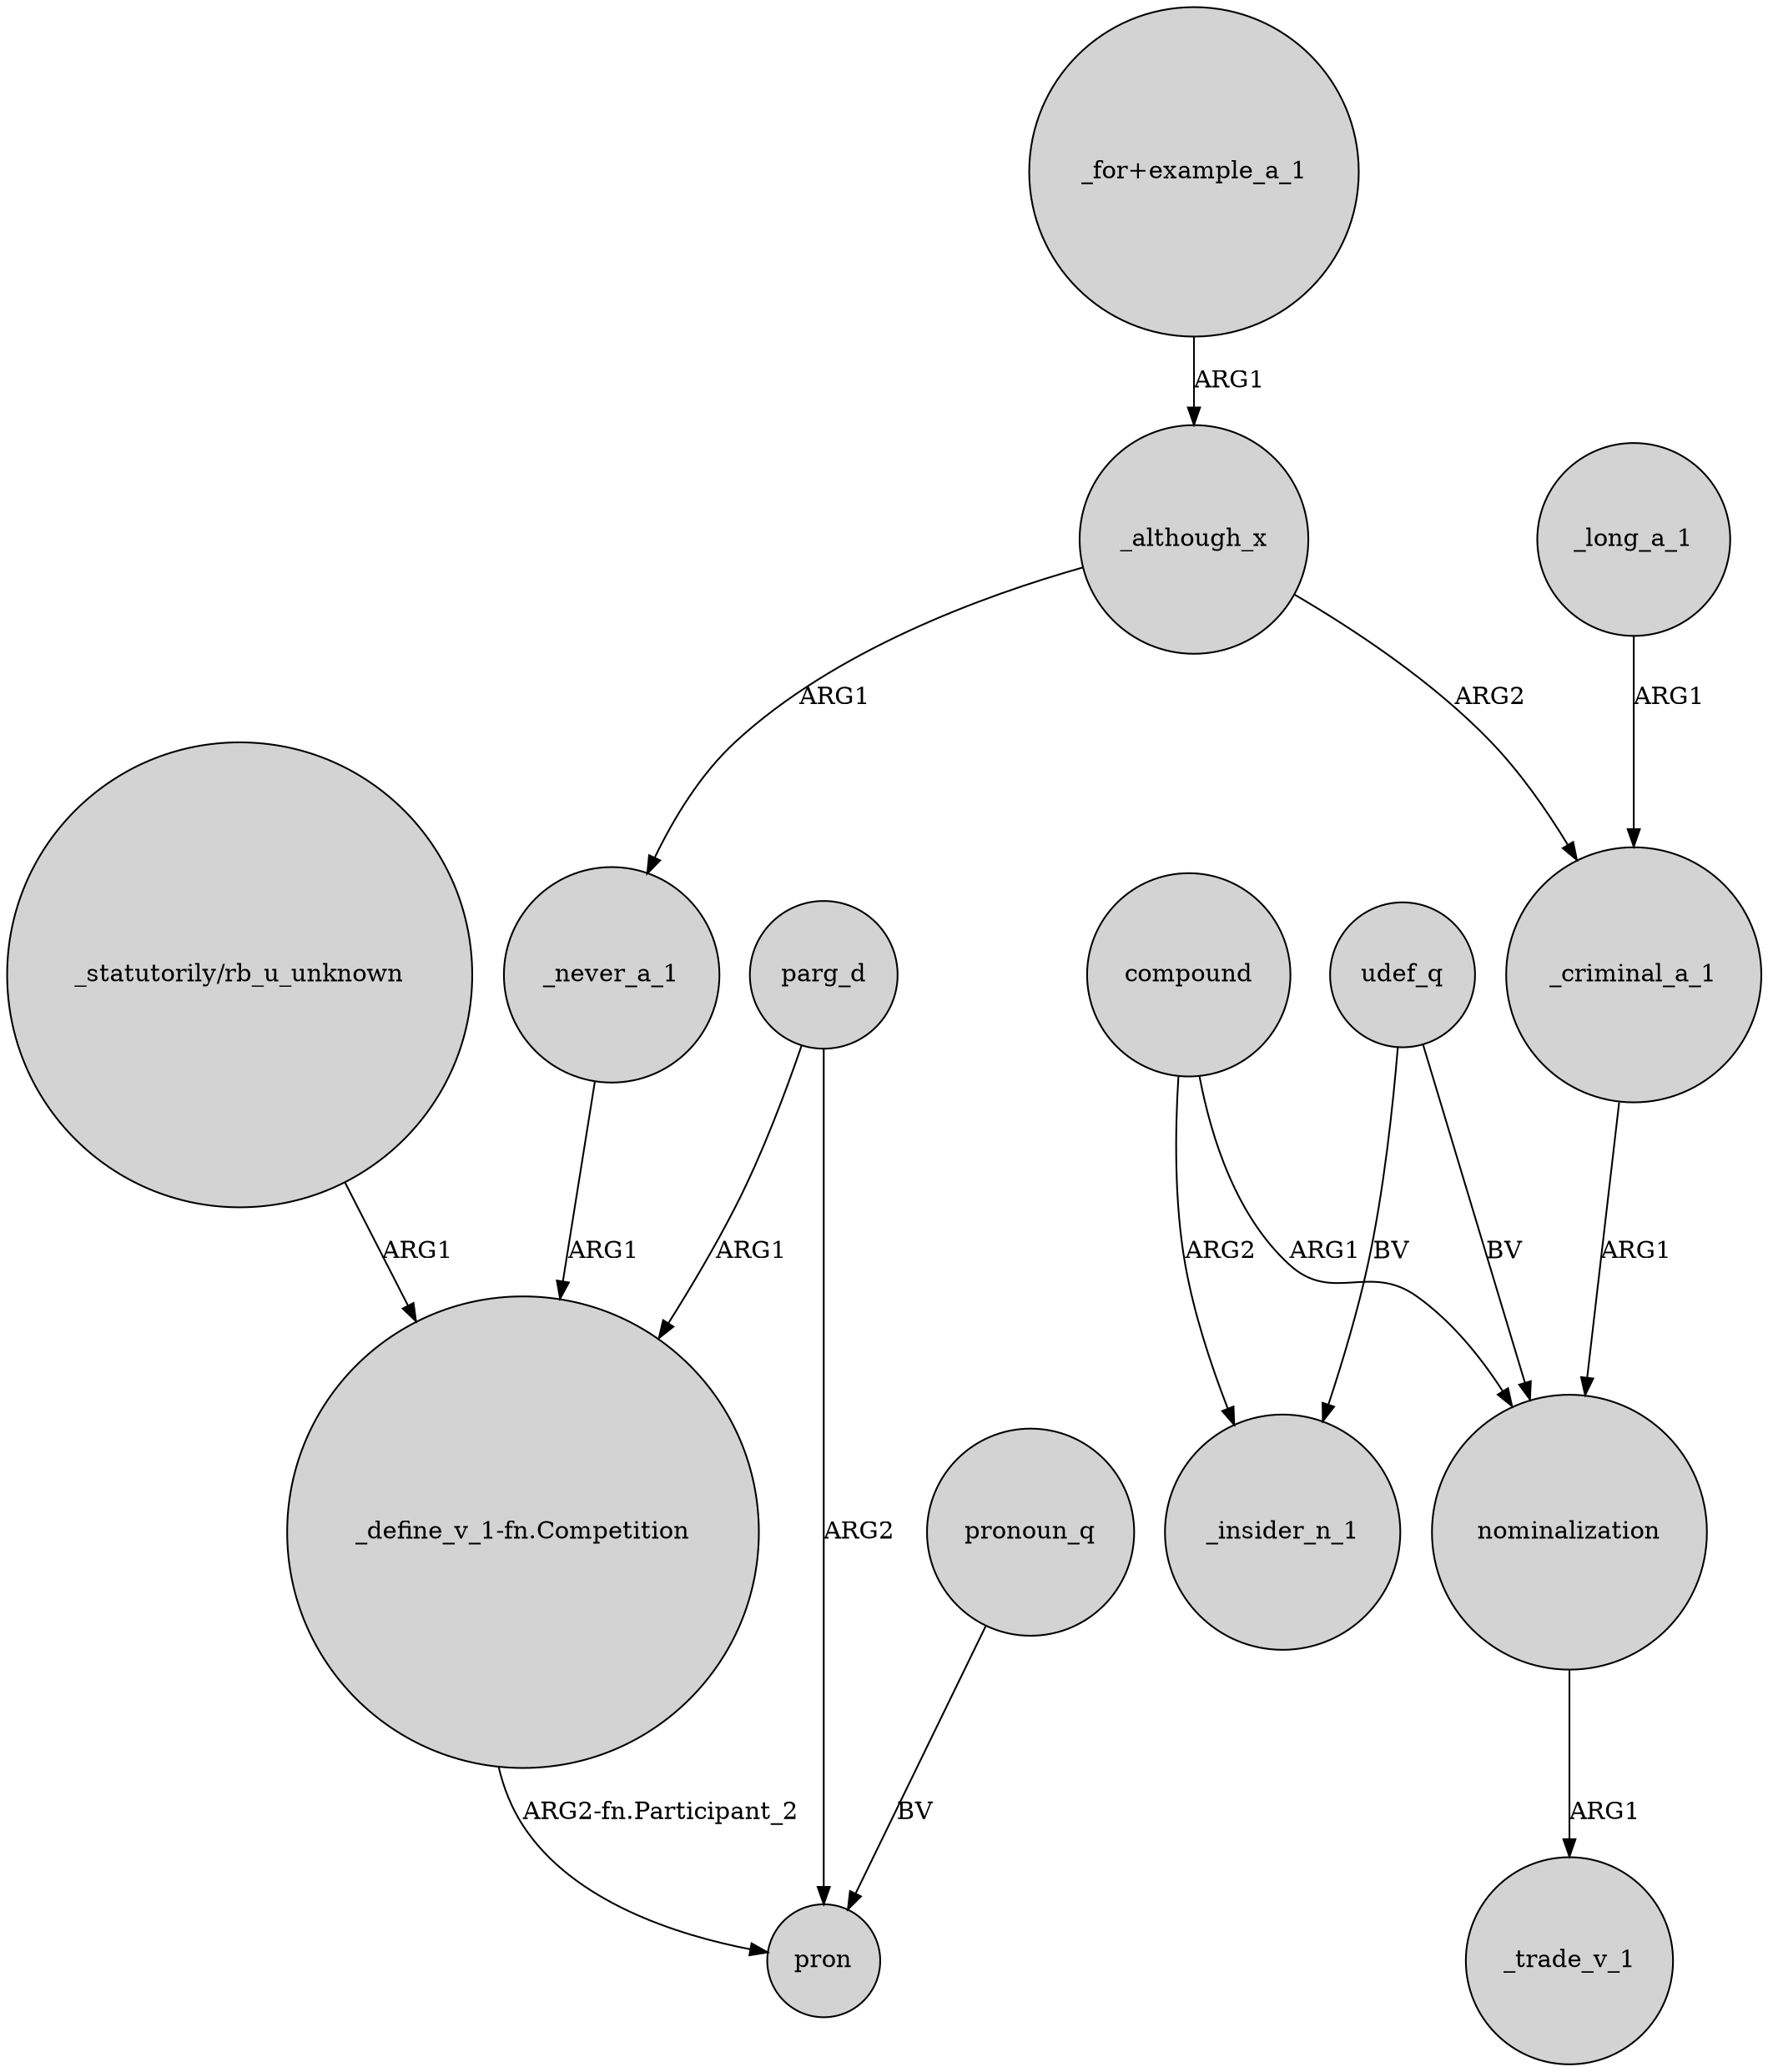 digraph {
	node [shape=circle style=filled]
	_although_x -> _never_a_1 [label=ARG1]
	_never_a_1 -> "_define_v_1-fn.Competition" [label=ARG1]
	compound -> _insider_n_1 [label=ARG2]
	"_define_v_1-fn.Competition" -> pron [label="ARG2-fn.Participant_2"]
	parg_d -> pron [label=ARG2]
	parg_d -> "_define_v_1-fn.Competition" [label=ARG1]
	"_for+example_a_1" -> _although_x [label=ARG1]
	_although_x -> _criminal_a_1 [label=ARG2]
	pronoun_q -> pron [label=BV]
	compound -> nominalization [label=ARG1]
	_criminal_a_1 -> nominalization [label=ARG1]
	nominalization -> _trade_v_1 [label=ARG1]
	udef_q -> _insider_n_1 [label=BV]
	"_statutorily/rb_u_unknown" -> "_define_v_1-fn.Competition" [label=ARG1]
	udef_q -> nominalization [label=BV]
	_long_a_1 -> _criminal_a_1 [label=ARG1]
}
